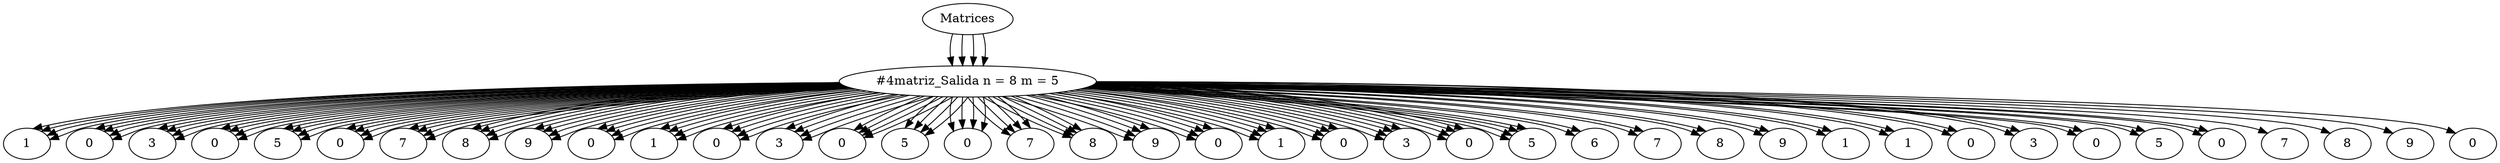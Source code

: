 digraph {
	A [label="Matrices"]
	B [label="#1matriz_Salida n = 5 m = 5"]
	A -> B
	1 [label=911]
	B -> 1
	2 [label=0]
	B -> 2
	3 [label=0]
	B -> 3
	4 [label=821]
	B -> 4
	5 [label=982]
	B -> 5
	6 [label=324]
	B -> 6
	7 [label=0]
	B -> 7
	8 [label=432]
	B -> 8
	9 [label=5]
	B -> 9
	10 [label=6]
	B -> 10
	11 [label=314]
	B -> 11
	12 [label=0]
	B -> 12
	13 [label=104]
	B -> 13
	14 [label=0]
	B -> 14
	15 [label=632]
	B -> 15
	16 [label=912]
	B -> 16
	17 [label=0]
	B -> 17
	18 [label=0]
	B -> 18
	19 [label=910]
	B -> 19
	20 [label=681]
	B -> 20
	21 [label=831]
	B -> 21
	22 [label=0]
	B -> 22
	23 [label=102]
	B -> 23
	24 [label=0]
	B -> 24
	25 [label=677]
	B -> 25
	B [label="#2matriz_Salida n = 6 m = 6"]
	A -> B
	1 [label=0]
	B -> 1
	2 [label=0]
	B -> 2
	3 [label=443]
	B -> 3
	4 [label=0]
	B -> 4
	5 [label=16]
	B -> 5
	6 [label=73]
	B -> 6
	7 [label=123]
	B -> 7
	8 [label=0]
	B -> 8
	9 [label=214]
	B -> 9
	10 [label=545]
	B -> 10
	11 [label=663]
	B -> 11
	12 [label=732]
	B -> 12
	13 [label=0]
	B -> 13
	14 [label=0]
	B -> 14
	15 [label=124]
	B -> 15
	16 [label=0]
	B -> 16
	17 [label=63]
	B -> 17
	18 [label=72]
	B -> 18
	19 [label=10]
	B -> 19
	20 [label=0]
	B -> 20
	21 [label=34]
	B -> 21
	22 [label=325]
	B -> 22
	23 [label=236]
	B -> 23
	24 [label=0]
	B -> 24
	25 [label=10]
	B -> 25
	26 [label=3]
	B -> 26
	27 [label=24]
	B -> 27
	28 [label=535]
	B -> 28
	29 [label=6]
	B -> 29
	30 [label=7]
	B -> 30
	31 [label=11]
	B -> 31
	32 [label=0]
	B -> 32
	33 [label=14]
	B -> 33
	34 [label=325]
	B -> 34
	35 [label=326]
	B -> 35
	36 [label=0]
	B -> 36
	B [label="#3matriz_Salida n = 5 m = 5"]
	A -> B
	1 [label=911]
	B -> 1
	2 [label=0]
	B -> 2
	3 [label=0]
	B -> 3
	4 [label=821]
	B -> 4
	5 [label=0]
	B -> 5
	6 [label=324]
	B -> 6
	7 [label=12]
	B -> 7
	8 [label=432]
	B -> 8
	9 [label=315]
	B -> 9
	10 [label=623]
	B -> 10
	11 [label=314]
	B -> 11
	12 [label=0]
	B -> 12
	13 [label=0]
	B -> 13
	14 [label=102]
	B -> 14
	15 [label=0]
	B -> 15
	16 [label=912]
	B -> 16
	17 [label=29]
	B -> 17
	18 [label=332]
	B -> 18
	19 [label=910]
	B -> 19
	20 [label=681]
	B -> 20
	21 [label=831]
	B -> 21
	22 [label=0]
	B -> 22
	23 [label=0]
	B -> 23
	24 [label=102]
	B -> 24
	25 [label=0]
	B -> 25
	B [label="#4matriz_Salida n = 8 m = 5"]
	A -> B
	1 [label=1]
	B -> 1
	2 [label=0]
	B -> 2
	3 [label=3]
	B -> 3
	4 [label=0]
	B -> 4
	5 [label=5]
	B -> 5
	6 [label=0]
	B -> 6
	7 [label=7]
	B -> 7
	8 [label=8]
	B -> 8
	9 [label=9]
	B -> 9
	10 [label=0]
	B -> 10
	11 [label=1]
	B -> 11
	12 [label=0]
	B -> 12
	13 [label=3]
	B -> 13
	14 [label=0]
	B -> 14
	15 [label=5]
	B -> 15
	16 [label=0]
	B -> 16
	17 [label=7]
	B -> 17
	18 [label=8]
	B -> 18
	19 [label=9]
	B -> 19
	20 [label=0]
	B -> 20
	21 [label=1]
	B -> 21
	22 [label=0]
	B -> 22
	23 [label=3]
	B -> 23
	24 [label=0]
	B -> 24
	25 [label=5]
	B -> 25
	26 [label=6]
	B -> 26
	27 [label=7]
	B -> 27
	28 [label=8]
	B -> 28
	29 [label=9]
	B -> 29
	30 [label=1]
	B -> 30
	31 [label=1]
	B -> 31
	32 [label=0]
	B -> 32
	33 [label=3]
	B -> 33
	34 [label=0]
	B -> 34
	35 [label=5]
	B -> 35
	36 [label=0]
	B -> 36
	37 [label=7]
	B -> 37
	38 [label=8]
	B -> 38
	39 [label=9]
	B -> 39
	40 [label=0]
	B -> 40
}
